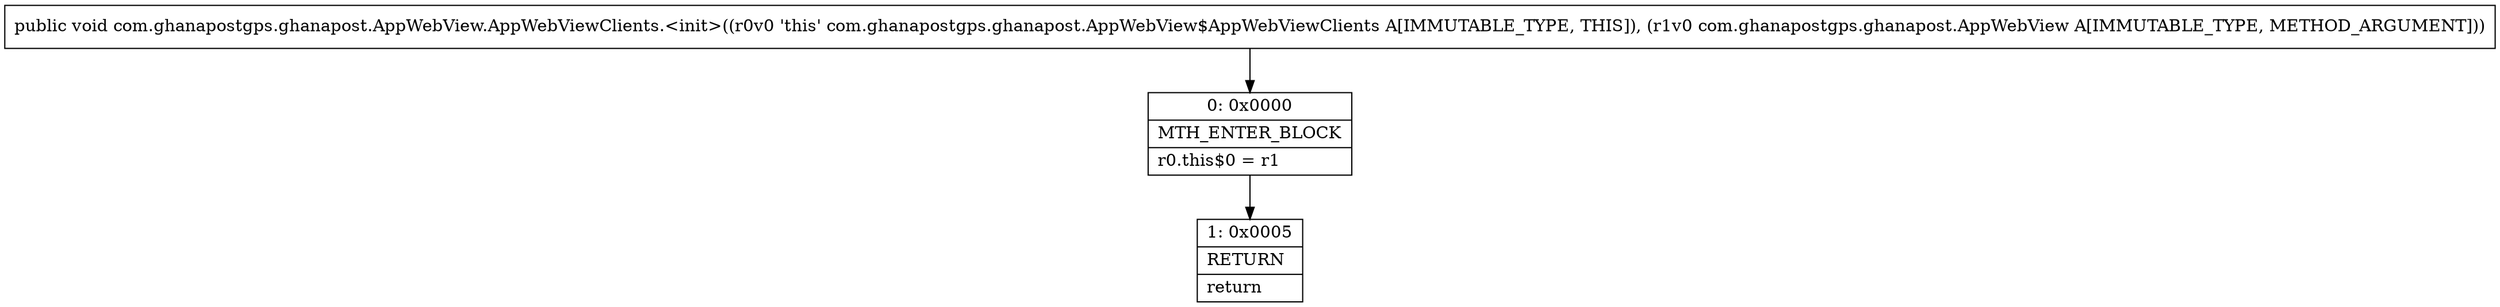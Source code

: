 digraph "CFG forcom.ghanapostgps.ghanapost.AppWebView.AppWebViewClients.\<init\>(Lcom\/ghanapostgps\/ghanapost\/AppWebView;)V" {
Node_0 [shape=record,label="{0\:\ 0x0000|MTH_ENTER_BLOCK\l|r0.this$0 = r1\l}"];
Node_1 [shape=record,label="{1\:\ 0x0005|RETURN\l|return\l}"];
MethodNode[shape=record,label="{public void com.ghanapostgps.ghanapost.AppWebView.AppWebViewClients.\<init\>((r0v0 'this' com.ghanapostgps.ghanapost.AppWebView$AppWebViewClients A[IMMUTABLE_TYPE, THIS]), (r1v0 com.ghanapostgps.ghanapost.AppWebView A[IMMUTABLE_TYPE, METHOD_ARGUMENT])) }"];
MethodNode -> Node_0;
Node_0 -> Node_1;
}

